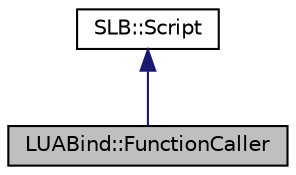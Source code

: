 digraph "LUABind::FunctionCaller"
{
  edge [fontname="Helvetica",fontsize="10",labelfontname="Helvetica",labelfontsize="10"];
  node [fontname="Helvetica",fontsize="10",shape=record];
  Node1 [label="LUABind::FunctionCaller",height=0.2,width=0.4,color="black", fillcolor="grey75", style="filled", fontcolor="black"];
  Node2 -> Node1 [dir="back",color="midnightblue",fontsize="10",style="solid",fontname="Helvetica"];
  Node2 [label="SLB::Script",height=0.2,width=0.4,color="black", fillcolor="white", style="filled",URL="$classSLB_1_1Script.html"];
}
